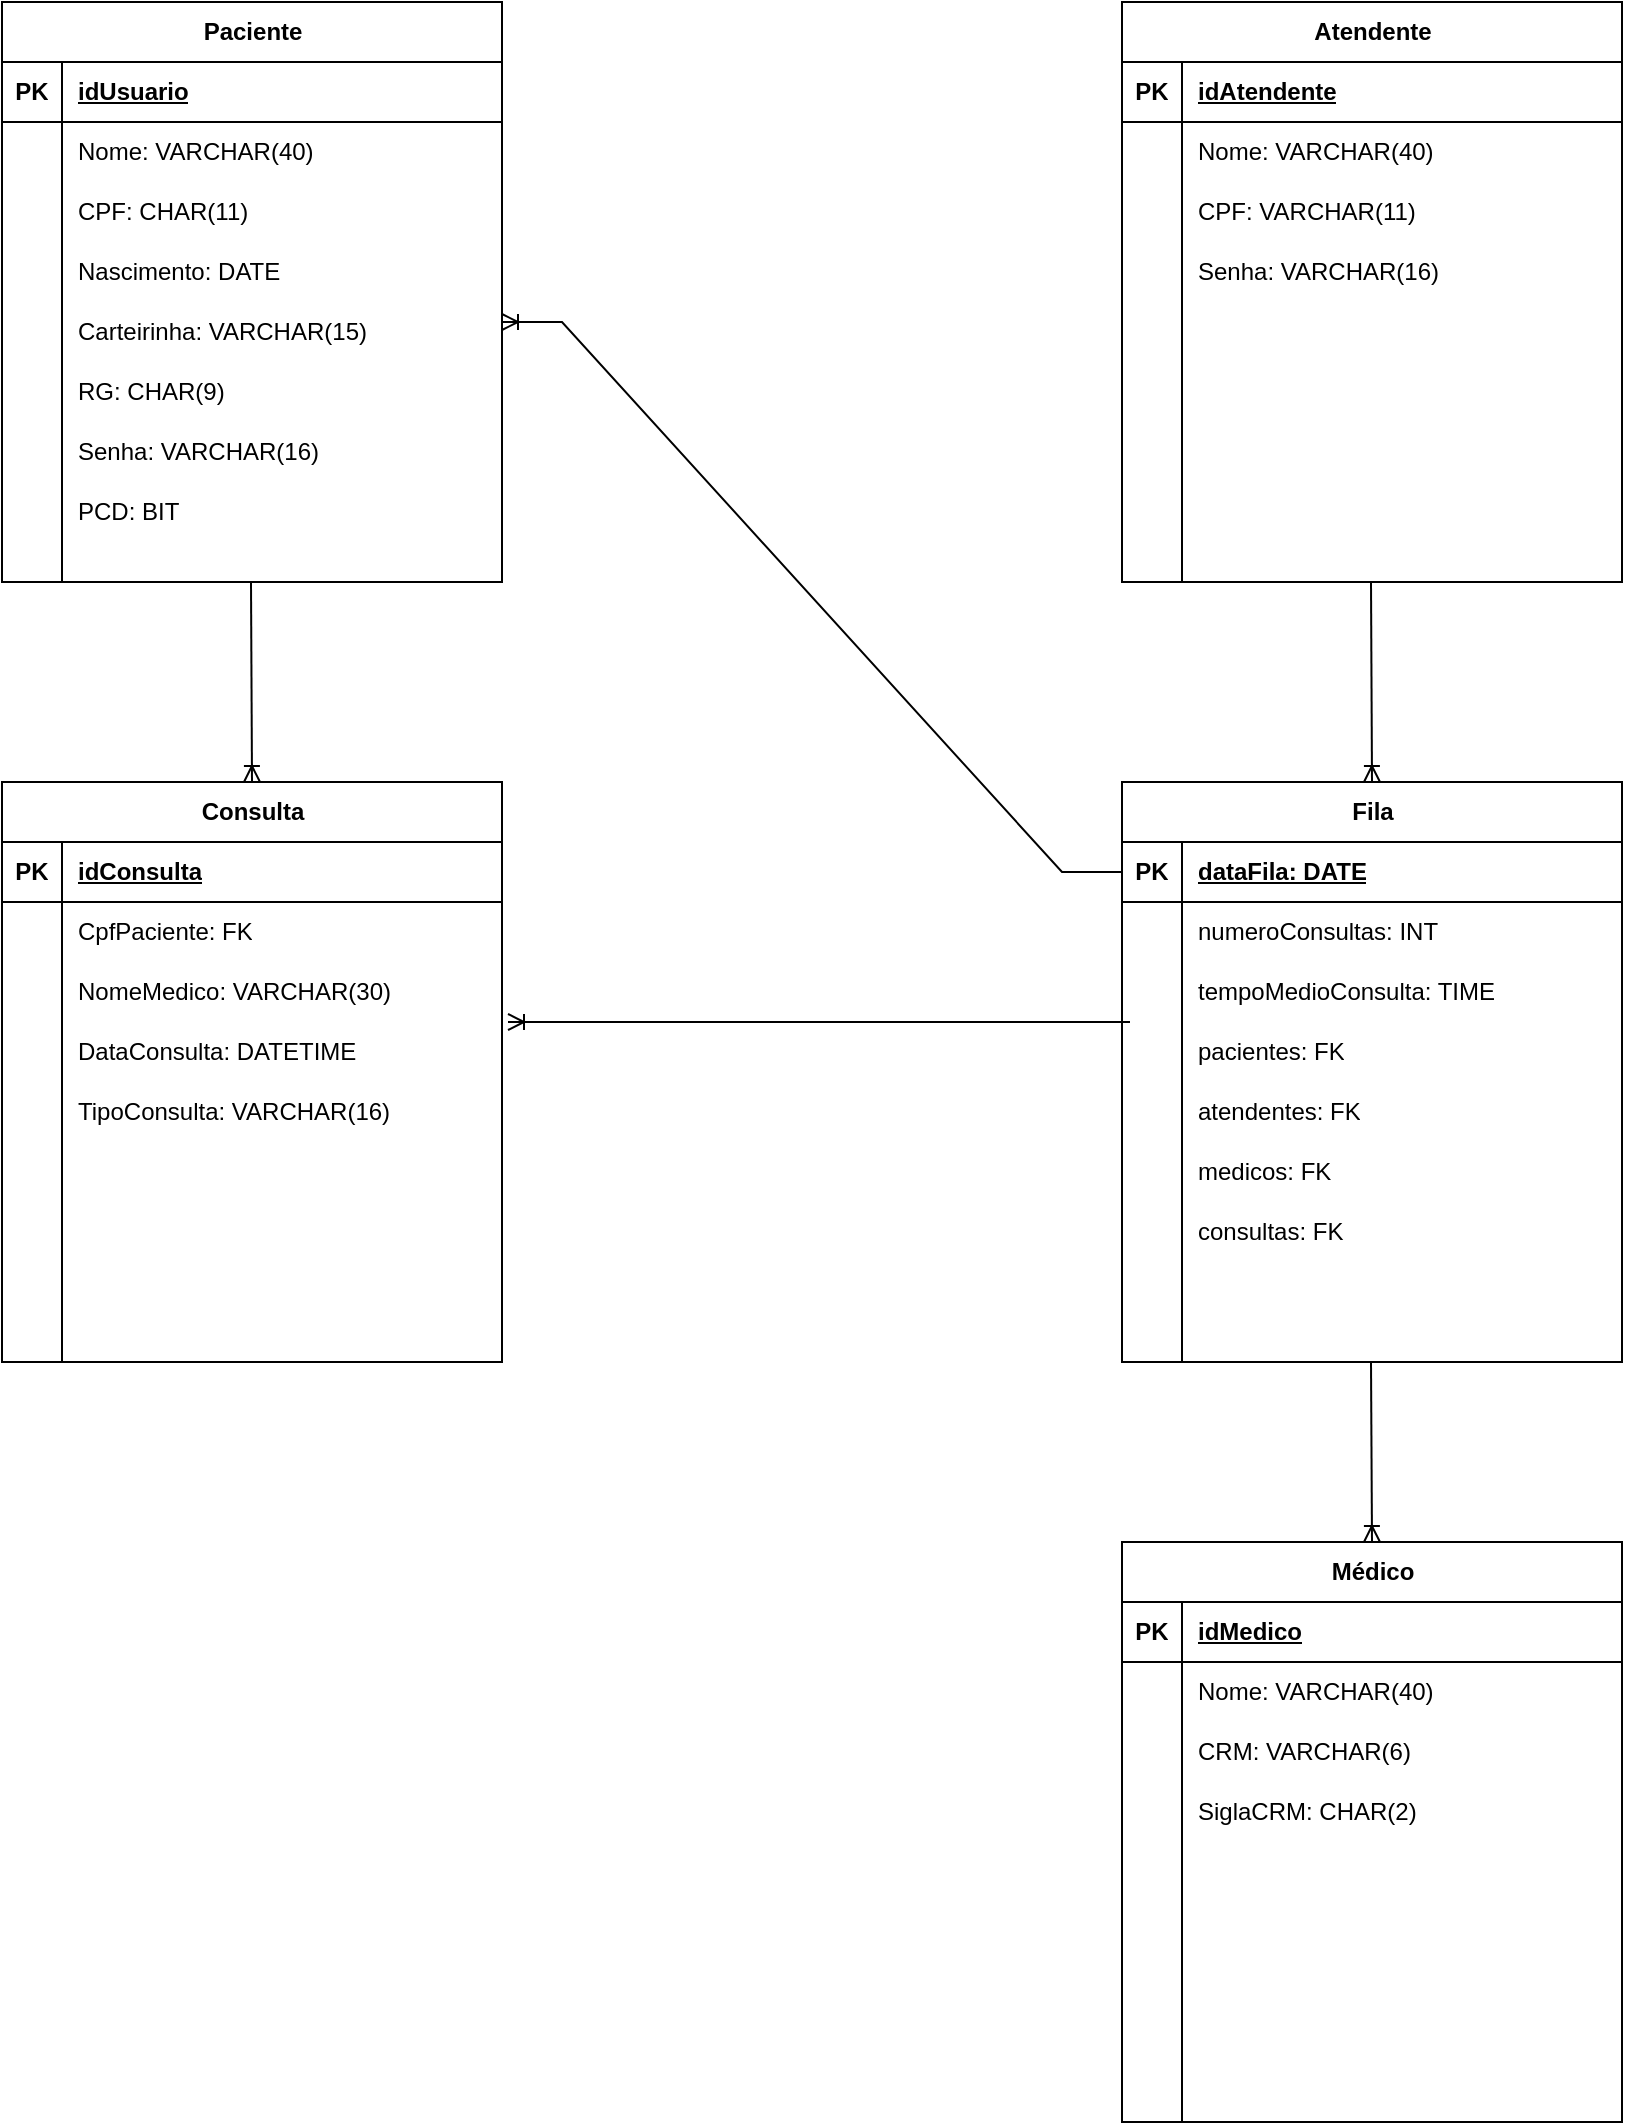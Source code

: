 <mxfile version="24.7.16">
  <diagram name="Página-1" id="vgKkcztiWeYxf9Mb9Ure">
    <mxGraphModel dx="880" dy="426" grid="1" gridSize="10" guides="1" tooltips="1" connect="1" arrows="1" fold="1" page="1" pageScale="1" pageWidth="827" pageHeight="1169" math="0" shadow="0">
      <root>
        <mxCell id="0" />
        <mxCell id="1" parent="0" />
        <mxCell id="CHm89mWX4WNop8F5OH-A-3" value="" style="edgeStyle=entityRelationEdgeStyle;fontSize=12;html=1;endArrow=none;rounded=0;shadow=0;curved=0;flowAnimation=0;jumpStyle=none;strokeWidth=1;startArrow=ERoneToMany;startFill=0;endFill=0;entryX=0.016;entryY=0;entryDx=0;entryDy=0;entryPerimeter=0;exitX=1.012;exitY=0;exitDx=0;exitDy=0;exitPerimeter=0;" edge="1" parent="1" source="Rsq2qWyVtfIDxLRxskpb-81" target="Rsq2qWyVtfIDxLRxskpb-127">
          <mxGeometry width="100" height="100" relative="1" as="geometry">
            <mxPoint x="360" y="520" as="sourcePoint" />
            <mxPoint x="460" y="420" as="targetPoint" />
            <Array as="points">
              <mxPoint x="310" y="460" />
            </Array>
          </mxGeometry>
        </mxCell>
        <mxCell id="Rsq2qWyVtfIDxLRxskpb-33" value="" style="group" parent="1" vertex="1" connectable="0">
          <mxGeometry x="10" y="10" width="250" height="290" as="geometry" />
        </mxCell>
        <mxCell id="Rsq2qWyVtfIDxLRxskpb-1" value="Paciente" style="shape=table;startSize=30;container=1;collapsible=1;childLayout=tableLayout;fixedRows=1;rowLines=0;fontStyle=1;align=center;resizeLast=1;html=1;" parent="Rsq2qWyVtfIDxLRxskpb-33" vertex="1">
          <mxGeometry width="250" height="290" as="geometry" />
        </mxCell>
        <mxCell id="Rsq2qWyVtfIDxLRxskpb-2" value="" style="shape=tableRow;horizontal=0;startSize=0;swimlaneHead=0;swimlaneBody=0;fillColor=none;collapsible=0;dropTarget=0;points=[[0,0.5],[1,0.5]];portConstraint=eastwest;top=0;left=0;right=0;bottom=1;" parent="Rsq2qWyVtfIDxLRxskpb-1" vertex="1">
          <mxGeometry y="30" width="250" height="30" as="geometry" />
        </mxCell>
        <mxCell id="Rsq2qWyVtfIDxLRxskpb-3" value="PK" style="shape=partialRectangle;connectable=0;fillColor=none;top=0;left=0;bottom=0;right=0;fontStyle=1;overflow=hidden;whiteSpace=wrap;html=1;" parent="Rsq2qWyVtfIDxLRxskpb-2" vertex="1">
          <mxGeometry width="30" height="30" as="geometry">
            <mxRectangle width="30" height="30" as="alternateBounds" />
          </mxGeometry>
        </mxCell>
        <mxCell id="Rsq2qWyVtfIDxLRxskpb-4" value="idUsuario" style="shape=partialRectangle;connectable=0;fillColor=none;top=0;left=0;bottom=0;right=0;align=left;spacingLeft=6;fontStyle=5;overflow=hidden;whiteSpace=wrap;html=1;" parent="Rsq2qWyVtfIDxLRxskpb-2" vertex="1">
          <mxGeometry x="30" width="220" height="30" as="geometry">
            <mxRectangle width="220" height="30" as="alternateBounds" />
          </mxGeometry>
        </mxCell>
        <mxCell id="Rsq2qWyVtfIDxLRxskpb-5" value="" style="shape=tableRow;horizontal=0;startSize=0;swimlaneHead=0;swimlaneBody=0;fillColor=none;collapsible=0;dropTarget=0;points=[[0,0.5],[1,0.5]];portConstraint=eastwest;top=0;left=0;right=0;bottom=0;" parent="Rsq2qWyVtfIDxLRxskpb-1" vertex="1">
          <mxGeometry y="60" width="250" height="30" as="geometry" />
        </mxCell>
        <mxCell id="Rsq2qWyVtfIDxLRxskpb-6" value="" style="shape=partialRectangle;connectable=0;fillColor=none;top=0;left=0;bottom=0;right=0;editable=1;overflow=hidden;whiteSpace=wrap;html=1;" parent="Rsq2qWyVtfIDxLRxskpb-5" vertex="1">
          <mxGeometry width="30" height="30" as="geometry">
            <mxRectangle width="30" height="30" as="alternateBounds" />
          </mxGeometry>
        </mxCell>
        <mxCell id="Rsq2qWyVtfIDxLRxskpb-7" value="Nome: VARCHAR(40)" style="shape=partialRectangle;connectable=0;fillColor=none;top=0;left=0;bottom=0;right=0;align=left;spacingLeft=6;overflow=hidden;whiteSpace=wrap;html=1;" parent="Rsq2qWyVtfIDxLRxskpb-5" vertex="1">
          <mxGeometry x="30" width="220" height="30" as="geometry">
            <mxRectangle width="220" height="30" as="alternateBounds" />
          </mxGeometry>
        </mxCell>
        <mxCell id="Rsq2qWyVtfIDxLRxskpb-8" value="" style="shape=tableRow;horizontal=0;startSize=0;swimlaneHead=0;swimlaneBody=0;fillColor=none;collapsible=0;dropTarget=0;points=[[0,0.5],[1,0.5]];portConstraint=eastwest;top=0;left=0;right=0;bottom=0;" parent="Rsq2qWyVtfIDxLRxskpb-1" vertex="1">
          <mxGeometry y="90" width="250" height="30" as="geometry" />
        </mxCell>
        <mxCell id="Rsq2qWyVtfIDxLRxskpb-9" value="" style="shape=partialRectangle;connectable=0;fillColor=none;top=0;left=0;bottom=0;right=0;editable=1;overflow=hidden;whiteSpace=wrap;html=1;" parent="Rsq2qWyVtfIDxLRxskpb-8" vertex="1">
          <mxGeometry width="30" height="30" as="geometry">
            <mxRectangle width="30" height="30" as="alternateBounds" />
          </mxGeometry>
        </mxCell>
        <mxCell id="Rsq2qWyVtfIDxLRxskpb-10" value="CPF: CHAR(11)" style="shape=partialRectangle;connectable=0;fillColor=none;top=0;left=0;bottom=0;right=0;align=left;spacingLeft=6;overflow=hidden;whiteSpace=wrap;html=1;" parent="Rsq2qWyVtfIDxLRxskpb-8" vertex="1">
          <mxGeometry x="30" width="220" height="30" as="geometry">
            <mxRectangle width="220" height="30" as="alternateBounds" />
          </mxGeometry>
        </mxCell>
        <mxCell id="Rsq2qWyVtfIDxLRxskpb-11" value="" style="shape=tableRow;horizontal=0;startSize=0;swimlaneHead=0;swimlaneBody=0;fillColor=none;collapsible=0;dropTarget=0;points=[[0,0.5],[1,0.5]];portConstraint=eastwest;top=0;left=0;right=0;bottom=0;" parent="Rsq2qWyVtfIDxLRxskpb-1" vertex="1">
          <mxGeometry y="120" width="250" height="30" as="geometry" />
        </mxCell>
        <mxCell id="Rsq2qWyVtfIDxLRxskpb-12" value="" style="shape=partialRectangle;connectable=0;fillColor=none;top=0;left=0;bottom=0;right=0;editable=1;overflow=hidden;whiteSpace=wrap;html=1;" parent="Rsq2qWyVtfIDxLRxskpb-11" vertex="1">
          <mxGeometry width="30" height="30" as="geometry">
            <mxRectangle width="30" height="30" as="alternateBounds" />
          </mxGeometry>
        </mxCell>
        <mxCell id="Rsq2qWyVtfIDxLRxskpb-13" value="Nascimento: DATE" style="shape=partialRectangle;connectable=0;fillColor=none;top=0;left=0;bottom=0;right=0;align=left;spacingLeft=6;overflow=hidden;whiteSpace=wrap;html=1;" parent="Rsq2qWyVtfIDxLRxskpb-11" vertex="1">
          <mxGeometry x="30" width="220" height="30" as="geometry">
            <mxRectangle width="220" height="30" as="alternateBounds" />
          </mxGeometry>
        </mxCell>
        <mxCell id="Rsq2qWyVtfIDxLRxskpb-15" value="Carteirinha: VARCHAR(15)" style="shape=partialRectangle;connectable=0;fillColor=none;top=0;left=0;bottom=0;right=0;align=left;spacingLeft=6;overflow=hidden;whiteSpace=wrap;html=1;" parent="Rsq2qWyVtfIDxLRxskpb-33" vertex="1">
          <mxGeometry x="30" y="150" width="220" height="30" as="geometry">
            <mxRectangle width="220" height="30" as="alternateBounds" />
          </mxGeometry>
        </mxCell>
        <mxCell id="Rsq2qWyVtfIDxLRxskpb-16" value="RG: CHAR(9)&lt;span style=&quot;color: rgba(0, 0, 0, 0); font-family: monospace; font-size: 0px; text-wrap: nowrap;&quot;&gt;%3CmxGraphModel%3E%3Croot%3E%3CmxCell%20id%3D%220%22%2F%3E%3CmxCell%20id%3D%221%22%20parent%3D%220%22%2F%3E%3CmxCell%20id%3D%222%22%20value%3D%22Carteirinha%3A%20VARCHAR(15)%22%20style%3D%22shape%3DpartialRectangle%3Bconnectable%3D0%3BfillColor%3Dnone%3Btop%3D0%3Bleft%3D0%3Bbottom%3D0%3Bright%3D0%3Balign%3Dleft%3BspacingLeft%3D6%3Boverflow%3Dhidden%3BwhiteSpace%3Dwrap%3Bhtml%3D1%3B%22%20vertex%3D%221%22%20parent%3D%221%22%3E%3CmxGeometry%20x%3D%2240%22%20y%3D%22160%22%20width%3D%22220%22%20height%3D%2230%22%20as%3D%22geometry%22%3E%3CmxRectangle%20width%3D%22220%22%20height%3D%2230%22%20as%3D%22alternateBounds%22%2F%3E%3C%2FmxGeometry%3E%3C%2FmxCell%3E%3C%2Froot%3E%3C%2FmxGraphModel%3E&lt;/span&gt;" style="shape=partialRectangle;connectable=0;fillColor=none;top=0;left=0;bottom=0;right=0;align=left;spacingLeft=6;overflow=hidden;whiteSpace=wrap;html=1;" parent="Rsq2qWyVtfIDxLRxskpb-33" vertex="1">
          <mxGeometry x="30" y="180" width="220" height="30" as="geometry">
            <mxRectangle width="220" height="30" as="alternateBounds" />
          </mxGeometry>
        </mxCell>
        <mxCell id="Rsq2qWyVtfIDxLRxskpb-17" value="Senha: VARCHAR(16)" style="shape=partialRectangle;connectable=0;fillColor=none;top=0;left=0;bottom=0;right=0;align=left;spacingLeft=6;overflow=hidden;whiteSpace=wrap;html=1;" parent="Rsq2qWyVtfIDxLRxskpb-33" vertex="1">
          <mxGeometry x="30" y="210" width="220" height="30" as="geometry">
            <mxRectangle width="220" height="30" as="alternateBounds" />
          </mxGeometry>
        </mxCell>
        <mxCell id="Rsq2qWyVtfIDxLRxskpb-18" value="" style="endArrow=none;html=1;rounded=0;" parent="Rsq2qWyVtfIDxLRxskpb-33" edge="1">
          <mxGeometry relative="1" as="geometry">
            <mxPoint x="30" y="150" as="sourcePoint" />
            <mxPoint x="30" y="290" as="targetPoint" />
          </mxGeometry>
        </mxCell>
        <mxCell id="Rsq2qWyVtfIDxLRxskpb-151" value="PCD: BIT" style="shape=partialRectangle;connectable=0;fillColor=none;top=0;left=0;bottom=0;right=0;align=left;spacingLeft=6;overflow=hidden;whiteSpace=wrap;html=1;" parent="Rsq2qWyVtfIDxLRxskpb-33" vertex="1">
          <mxGeometry x="30" y="240" width="220" height="30" as="geometry">
            <mxRectangle width="220" height="30" as="alternateBounds" />
          </mxGeometry>
        </mxCell>
        <mxCell id="Rsq2qWyVtfIDxLRxskpb-34" value="" style="group" parent="1" vertex="1" connectable="0">
          <mxGeometry x="570" y="10" width="250" height="290" as="geometry" />
        </mxCell>
        <mxCell id="Rsq2qWyVtfIDxLRxskpb-35" value="Atendente" style="shape=table;startSize=30;container=1;collapsible=1;childLayout=tableLayout;fixedRows=1;rowLines=0;fontStyle=1;align=center;resizeLast=1;html=1;" parent="Rsq2qWyVtfIDxLRxskpb-34" vertex="1">
          <mxGeometry width="250" height="290" as="geometry" />
        </mxCell>
        <mxCell id="Rsq2qWyVtfIDxLRxskpb-36" value="" style="shape=tableRow;horizontal=0;startSize=0;swimlaneHead=0;swimlaneBody=0;fillColor=none;collapsible=0;dropTarget=0;points=[[0,0.5],[1,0.5]];portConstraint=eastwest;top=0;left=0;right=0;bottom=1;" parent="Rsq2qWyVtfIDxLRxskpb-35" vertex="1">
          <mxGeometry y="30" width="250" height="30" as="geometry" />
        </mxCell>
        <mxCell id="Rsq2qWyVtfIDxLRxskpb-37" value="PK" style="shape=partialRectangle;connectable=0;fillColor=none;top=0;left=0;bottom=0;right=0;fontStyle=1;overflow=hidden;whiteSpace=wrap;html=1;" parent="Rsq2qWyVtfIDxLRxskpb-36" vertex="1">
          <mxGeometry width="30" height="30" as="geometry">
            <mxRectangle width="30" height="30" as="alternateBounds" />
          </mxGeometry>
        </mxCell>
        <mxCell id="Rsq2qWyVtfIDxLRxskpb-38" value="idAtendente" style="shape=partialRectangle;connectable=0;fillColor=none;top=0;left=0;bottom=0;right=0;align=left;spacingLeft=6;fontStyle=5;overflow=hidden;whiteSpace=wrap;html=1;" parent="Rsq2qWyVtfIDxLRxskpb-36" vertex="1">
          <mxGeometry x="30" width="220" height="30" as="geometry">
            <mxRectangle width="220" height="30" as="alternateBounds" />
          </mxGeometry>
        </mxCell>
        <mxCell id="Rsq2qWyVtfIDxLRxskpb-39" value="" style="shape=tableRow;horizontal=0;startSize=0;swimlaneHead=0;swimlaneBody=0;fillColor=none;collapsible=0;dropTarget=0;points=[[0,0.5],[1,0.5]];portConstraint=eastwest;top=0;left=0;right=0;bottom=0;" parent="Rsq2qWyVtfIDxLRxskpb-35" vertex="1">
          <mxGeometry y="60" width="250" height="30" as="geometry" />
        </mxCell>
        <mxCell id="Rsq2qWyVtfIDxLRxskpb-40" value="" style="shape=partialRectangle;connectable=0;fillColor=none;top=0;left=0;bottom=0;right=0;editable=1;overflow=hidden;whiteSpace=wrap;html=1;" parent="Rsq2qWyVtfIDxLRxskpb-39" vertex="1">
          <mxGeometry width="30" height="30" as="geometry">
            <mxRectangle width="30" height="30" as="alternateBounds" />
          </mxGeometry>
        </mxCell>
        <mxCell id="Rsq2qWyVtfIDxLRxskpb-41" value="Nome: VARCHAR(40)" style="shape=partialRectangle;connectable=0;fillColor=none;top=0;left=0;bottom=0;right=0;align=left;spacingLeft=6;overflow=hidden;whiteSpace=wrap;html=1;" parent="Rsq2qWyVtfIDxLRxskpb-39" vertex="1">
          <mxGeometry x="30" width="220" height="30" as="geometry">
            <mxRectangle width="220" height="30" as="alternateBounds" />
          </mxGeometry>
        </mxCell>
        <mxCell id="Rsq2qWyVtfIDxLRxskpb-42" value="" style="shape=tableRow;horizontal=0;startSize=0;swimlaneHead=0;swimlaneBody=0;fillColor=none;collapsible=0;dropTarget=0;points=[[0,0.5],[1,0.5]];portConstraint=eastwest;top=0;left=0;right=0;bottom=0;" parent="Rsq2qWyVtfIDxLRxskpb-35" vertex="1">
          <mxGeometry y="90" width="250" height="30" as="geometry" />
        </mxCell>
        <mxCell id="Rsq2qWyVtfIDxLRxskpb-43" value="" style="shape=partialRectangle;connectable=0;fillColor=none;top=0;left=0;bottom=0;right=0;editable=1;overflow=hidden;whiteSpace=wrap;html=1;" parent="Rsq2qWyVtfIDxLRxskpb-42" vertex="1">
          <mxGeometry width="30" height="30" as="geometry">
            <mxRectangle width="30" height="30" as="alternateBounds" />
          </mxGeometry>
        </mxCell>
        <mxCell id="Rsq2qWyVtfIDxLRxskpb-44" value="CPF: VARCHAR(11)" style="shape=partialRectangle;connectable=0;fillColor=none;top=0;left=0;bottom=0;right=0;align=left;spacingLeft=6;overflow=hidden;whiteSpace=wrap;html=1;" parent="Rsq2qWyVtfIDxLRxskpb-42" vertex="1">
          <mxGeometry x="30" width="220" height="30" as="geometry">
            <mxRectangle width="220" height="30" as="alternateBounds" />
          </mxGeometry>
        </mxCell>
        <mxCell id="Rsq2qWyVtfIDxLRxskpb-45" value="" style="shape=tableRow;horizontal=0;startSize=0;swimlaneHead=0;swimlaneBody=0;fillColor=none;collapsible=0;dropTarget=0;points=[[0,0.5],[1,0.5]];portConstraint=eastwest;top=0;left=0;right=0;bottom=0;" parent="Rsq2qWyVtfIDxLRxskpb-35" vertex="1">
          <mxGeometry y="120" width="250" height="30" as="geometry" />
        </mxCell>
        <mxCell id="Rsq2qWyVtfIDxLRxskpb-46" value="" style="shape=partialRectangle;connectable=0;fillColor=none;top=0;left=0;bottom=0;right=0;editable=1;overflow=hidden;whiteSpace=wrap;html=1;" parent="Rsq2qWyVtfIDxLRxskpb-45" vertex="1">
          <mxGeometry width="30" height="30" as="geometry">
            <mxRectangle width="30" height="30" as="alternateBounds" />
          </mxGeometry>
        </mxCell>
        <mxCell id="Rsq2qWyVtfIDxLRxskpb-47" value="Senha: VARCHAR(16)" style="shape=partialRectangle;connectable=0;fillColor=none;top=0;left=0;bottom=0;right=0;align=left;spacingLeft=6;overflow=hidden;whiteSpace=wrap;html=1;" parent="Rsq2qWyVtfIDxLRxskpb-45" vertex="1">
          <mxGeometry x="30" width="220" height="30" as="geometry">
            <mxRectangle width="220" height="30" as="alternateBounds" />
          </mxGeometry>
        </mxCell>
        <mxCell id="Rsq2qWyVtfIDxLRxskpb-51" value="" style="endArrow=none;html=1;rounded=0;" parent="Rsq2qWyVtfIDxLRxskpb-34" edge="1">
          <mxGeometry relative="1" as="geometry">
            <mxPoint x="30" y="150" as="sourcePoint" />
            <mxPoint x="30" y="290" as="targetPoint" />
          </mxGeometry>
        </mxCell>
        <mxCell id="Rsq2qWyVtfIDxLRxskpb-70" value="" style="group" parent="1" vertex="1" connectable="0">
          <mxGeometry x="10" y="400" width="250" height="290" as="geometry" />
        </mxCell>
        <mxCell id="Rsq2qWyVtfIDxLRxskpb-84" value="TipoConsulta: VARCHAR(16)" style="shape=partialRectangle;connectable=0;fillColor=none;top=0;left=0;bottom=0;right=0;align=left;spacingLeft=6;overflow=hidden;whiteSpace=wrap;html=1;" parent="Rsq2qWyVtfIDxLRxskpb-70" vertex="1">
          <mxGeometry x="30" y="150" width="220" height="30" as="geometry">
            <mxRectangle width="220" height="30" as="alternateBounds" />
          </mxGeometry>
        </mxCell>
        <mxCell id="Rsq2qWyVtfIDxLRxskpb-87" value="" style="endArrow=none;html=1;rounded=0;" parent="Rsq2qWyVtfIDxLRxskpb-70" edge="1">
          <mxGeometry relative="1" as="geometry">
            <mxPoint x="30" y="150" as="sourcePoint" />
            <mxPoint x="30" y="290" as="targetPoint" />
          </mxGeometry>
        </mxCell>
        <mxCell id="Rsq2qWyVtfIDxLRxskpb-71" value="Consulta" style="shape=table;startSize=30;container=1;collapsible=1;childLayout=tableLayout;fixedRows=1;rowLines=0;fontStyle=1;align=center;resizeLast=1;html=1;" parent="1" vertex="1">
          <mxGeometry x="10" y="400" width="250" height="290" as="geometry" />
        </mxCell>
        <mxCell id="Rsq2qWyVtfIDxLRxskpb-72" value="" style="shape=tableRow;horizontal=0;startSize=0;swimlaneHead=0;swimlaneBody=0;fillColor=none;collapsible=0;dropTarget=0;points=[[0,0.5],[1,0.5]];portConstraint=eastwest;top=0;left=0;right=0;bottom=1;" parent="Rsq2qWyVtfIDxLRxskpb-71" vertex="1">
          <mxGeometry y="30" width="250" height="30" as="geometry" />
        </mxCell>
        <mxCell id="Rsq2qWyVtfIDxLRxskpb-73" value="PK" style="shape=partialRectangle;connectable=0;fillColor=none;top=0;left=0;bottom=0;right=0;fontStyle=1;overflow=hidden;whiteSpace=wrap;html=1;" parent="Rsq2qWyVtfIDxLRxskpb-72" vertex="1">
          <mxGeometry width="30" height="30" as="geometry">
            <mxRectangle width="30" height="30" as="alternateBounds" />
          </mxGeometry>
        </mxCell>
        <mxCell id="Rsq2qWyVtfIDxLRxskpb-74" value="idConsulta" style="shape=partialRectangle;connectable=0;fillColor=none;top=0;left=0;bottom=0;right=0;align=left;spacingLeft=6;fontStyle=5;overflow=hidden;whiteSpace=wrap;html=1;" parent="Rsq2qWyVtfIDxLRxskpb-72" vertex="1">
          <mxGeometry x="30" width="220" height="30" as="geometry">
            <mxRectangle width="220" height="30" as="alternateBounds" />
          </mxGeometry>
        </mxCell>
        <mxCell id="Rsq2qWyVtfIDxLRxskpb-75" value="" style="shape=tableRow;horizontal=0;startSize=0;swimlaneHead=0;swimlaneBody=0;fillColor=none;collapsible=0;dropTarget=0;points=[[0,0.5],[1,0.5]];portConstraint=eastwest;top=0;left=0;right=0;bottom=0;" parent="Rsq2qWyVtfIDxLRxskpb-71" vertex="1">
          <mxGeometry y="60" width="250" height="30" as="geometry" />
        </mxCell>
        <mxCell id="Rsq2qWyVtfIDxLRxskpb-76" value="" style="shape=partialRectangle;connectable=0;fillColor=none;top=0;left=0;bottom=0;right=0;editable=1;overflow=hidden;whiteSpace=wrap;html=1;" parent="Rsq2qWyVtfIDxLRxskpb-75" vertex="1">
          <mxGeometry width="30" height="30" as="geometry">
            <mxRectangle width="30" height="30" as="alternateBounds" />
          </mxGeometry>
        </mxCell>
        <mxCell id="Rsq2qWyVtfIDxLRxskpb-77" value="CpfPaciente: FK" style="shape=partialRectangle;connectable=0;fillColor=none;top=0;left=0;bottom=0;right=0;align=left;spacingLeft=6;overflow=hidden;whiteSpace=wrap;html=1;" parent="Rsq2qWyVtfIDxLRxskpb-75" vertex="1">
          <mxGeometry x="30" width="220" height="30" as="geometry">
            <mxRectangle width="220" height="30" as="alternateBounds" />
          </mxGeometry>
        </mxCell>
        <mxCell id="Rsq2qWyVtfIDxLRxskpb-78" value="" style="shape=tableRow;horizontal=0;startSize=0;swimlaneHead=0;swimlaneBody=0;fillColor=none;collapsible=0;dropTarget=0;points=[[0,0.5],[1,0.5]];portConstraint=eastwest;top=0;left=0;right=0;bottom=0;" parent="Rsq2qWyVtfIDxLRxskpb-71" vertex="1">
          <mxGeometry y="90" width="250" height="30" as="geometry" />
        </mxCell>
        <mxCell id="Rsq2qWyVtfIDxLRxskpb-79" value="" style="shape=partialRectangle;connectable=0;fillColor=none;top=0;left=0;bottom=0;right=0;editable=1;overflow=hidden;whiteSpace=wrap;html=1;" parent="Rsq2qWyVtfIDxLRxskpb-78" vertex="1">
          <mxGeometry width="30" height="30" as="geometry">
            <mxRectangle width="30" height="30" as="alternateBounds" />
          </mxGeometry>
        </mxCell>
        <mxCell id="Rsq2qWyVtfIDxLRxskpb-80" value="NomeMedico: VARCHAR(30)" style="shape=partialRectangle;connectable=0;fillColor=none;top=0;left=0;bottom=0;right=0;align=left;spacingLeft=6;overflow=hidden;whiteSpace=wrap;html=1;" parent="Rsq2qWyVtfIDxLRxskpb-78" vertex="1">
          <mxGeometry x="30" width="220" height="30" as="geometry">
            <mxRectangle width="220" height="30" as="alternateBounds" />
          </mxGeometry>
        </mxCell>
        <mxCell id="Rsq2qWyVtfIDxLRxskpb-81" value="" style="shape=tableRow;horizontal=0;startSize=0;swimlaneHead=0;swimlaneBody=0;fillColor=none;collapsible=0;dropTarget=0;points=[[0,0.5],[1,0.5]];portConstraint=eastwest;top=0;left=0;right=0;bottom=0;" parent="Rsq2qWyVtfIDxLRxskpb-71" vertex="1">
          <mxGeometry y="120" width="250" height="30" as="geometry" />
        </mxCell>
        <mxCell id="Rsq2qWyVtfIDxLRxskpb-82" value="" style="shape=partialRectangle;connectable=0;fillColor=none;top=0;left=0;bottom=0;right=0;editable=1;overflow=hidden;whiteSpace=wrap;html=1;" parent="Rsq2qWyVtfIDxLRxskpb-81" vertex="1">
          <mxGeometry width="30" height="30" as="geometry">
            <mxRectangle width="30" height="30" as="alternateBounds" />
          </mxGeometry>
        </mxCell>
        <mxCell id="Rsq2qWyVtfIDxLRxskpb-83" value="DataConsulta: DATETIME" style="shape=partialRectangle;connectable=0;fillColor=none;top=0;left=0;bottom=0;right=0;align=left;spacingLeft=6;overflow=hidden;whiteSpace=wrap;html=1;" parent="Rsq2qWyVtfIDxLRxskpb-81" vertex="1">
          <mxGeometry x="30" width="220" height="30" as="geometry">
            <mxRectangle width="220" height="30" as="alternateBounds" />
          </mxGeometry>
        </mxCell>
        <mxCell id="Rsq2qWyVtfIDxLRxskpb-114" value="" style="group" parent="1" vertex="1" connectable="0">
          <mxGeometry x="570" y="400" width="250" height="290" as="geometry" />
        </mxCell>
        <mxCell id="Rsq2qWyVtfIDxLRxskpb-115" value="atendentes: FK" style="shape=partialRectangle;connectable=0;fillColor=none;top=0;left=0;bottom=0;right=0;align=left;spacingLeft=6;overflow=hidden;whiteSpace=wrap;html=1;" parent="Rsq2qWyVtfIDxLRxskpb-114" vertex="1">
          <mxGeometry x="30" y="150" width="220" height="30" as="geometry">
            <mxRectangle width="220" height="30" as="alternateBounds" />
          </mxGeometry>
        </mxCell>
        <mxCell id="Rsq2qWyVtfIDxLRxskpb-116" value="" style="endArrow=none;html=1;rounded=0;" parent="Rsq2qWyVtfIDxLRxskpb-114" edge="1">
          <mxGeometry relative="1" as="geometry">
            <mxPoint x="30" y="150" as="sourcePoint" />
            <mxPoint x="30" y="290" as="targetPoint" />
          </mxGeometry>
        </mxCell>
        <mxCell id="Rsq2qWyVtfIDxLRxskpb-130" value="medicos: FK" style="shape=partialRectangle;connectable=0;fillColor=none;top=0;left=0;bottom=0;right=0;align=left;spacingLeft=6;overflow=hidden;whiteSpace=wrap;html=1;" parent="Rsq2qWyVtfIDxLRxskpb-114" vertex="1">
          <mxGeometry x="30" y="180" width="220" height="30" as="geometry">
            <mxRectangle width="220" height="30" as="alternateBounds" />
          </mxGeometry>
        </mxCell>
        <mxCell id="Rsq2qWyVtfIDxLRxskpb-131" value="consultas: FK" style="shape=partialRectangle;connectable=0;fillColor=none;top=0;left=0;bottom=0;right=0;align=left;spacingLeft=6;overflow=hidden;whiteSpace=wrap;html=1;" parent="Rsq2qWyVtfIDxLRxskpb-114" vertex="1">
          <mxGeometry x="30" y="210" width="220" height="30" as="geometry">
            <mxRectangle width="220" height="30" as="alternateBounds" />
          </mxGeometry>
        </mxCell>
        <mxCell id="Rsq2qWyVtfIDxLRxskpb-117" value="Fila" style="shape=table;startSize=30;container=1;collapsible=1;childLayout=tableLayout;fixedRows=1;rowLines=0;fontStyle=1;align=center;resizeLast=1;html=1;" parent="1" vertex="1">
          <mxGeometry x="570" y="400" width="250" height="290" as="geometry" />
        </mxCell>
        <mxCell id="Rsq2qWyVtfIDxLRxskpb-118" value="" style="shape=tableRow;horizontal=0;startSize=0;swimlaneHead=0;swimlaneBody=0;fillColor=none;collapsible=0;dropTarget=0;points=[[0,0.5],[1,0.5]];portConstraint=eastwest;top=0;left=0;right=0;bottom=1;" parent="Rsq2qWyVtfIDxLRxskpb-117" vertex="1">
          <mxGeometry y="30" width="250" height="30" as="geometry" />
        </mxCell>
        <mxCell id="Rsq2qWyVtfIDxLRxskpb-119" value="PK" style="shape=partialRectangle;connectable=0;fillColor=none;top=0;left=0;bottom=0;right=0;fontStyle=1;overflow=hidden;whiteSpace=wrap;html=1;" parent="Rsq2qWyVtfIDxLRxskpb-118" vertex="1">
          <mxGeometry width="30" height="30" as="geometry">
            <mxRectangle width="30" height="30" as="alternateBounds" />
          </mxGeometry>
        </mxCell>
        <mxCell id="Rsq2qWyVtfIDxLRxskpb-120" value="dataFila: DATE" style="shape=partialRectangle;connectable=0;fillColor=none;top=0;left=0;bottom=0;right=0;align=left;spacingLeft=6;fontStyle=5;overflow=hidden;whiteSpace=wrap;html=1;" parent="Rsq2qWyVtfIDxLRxskpb-118" vertex="1">
          <mxGeometry x="30" width="220" height="30" as="geometry">
            <mxRectangle width="220" height="30" as="alternateBounds" />
          </mxGeometry>
        </mxCell>
        <mxCell id="Rsq2qWyVtfIDxLRxskpb-121" value="" style="shape=tableRow;horizontal=0;startSize=0;swimlaneHead=0;swimlaneBody=0;fillColor=none;collapsible=0;dropTarget=0;points=[[0,0.5],[1,0.5]];portConstraint=eastwest;top=0;left=0;right=0;bottom=0;" parent="Rsq2qWyVtfIDxLRxskpb-117" vertex="1">
          <mxGeometry y="60" width="250" height="30" as="geometry" />
        </mxCell>
        <mxCell id="Rsq2qWyVtfIDxLRxskpb-122" value="" style="shape=partialRectangle;connectable=0;fillColor=none;top=0;left=0;bottom=0;right=0;editable=1;overflow=hidden;whiteSpace=wrap;html=1;" parent="Rsq2qWyVtfIDxLRxskpb-121" vertex="1">
          <mxGeometry width="30" height="30" as="geometry">
            <mxRectangle width="30" height="30" as="alternateBounds" />
          </mxGeometry>
        </mxCell>
        <mxCell id="Rsq2qWyVtfIDxLRxskpb-123" value="numeroConsultas: INT" style="shape=partialRectangle;connectable=0;fillColor=none;top=0;left=0;bottom=0;right=0;align=left;spacingLeft=6;overflow=hidden;whiteSpace=wrap;html=1;" parent="Rsq2qWyVtfIDxLRxskpb-121" vertex="1">
          <mxGeometry x="30" width="220" height="30" as="geometry">
            <mxRectangle width="220" height="30" as="alternateBounds" />
          </mxGeometry>
        </mxCell>
        <mxCell id="Rsq2qWyVtfIDxLRxskpb-124" value="" style="shape=tableRow;horizontal=0;startSize=0;swimlaneHead=0;swimlaneBody=0;fillColor=none;collapsible=0;dropTarget=0;points=[[0,0.5],[1,0.5]];portConstraint=eastwest;top=0;left=0;right=0;bottom=0;" parent="Rsq2qWyVtfIDxLRxskpb-117" vertex="1">
          <mxGeometry y="90" width="250" height="30" as="geometry" />
        </mxCell>
        <mxCell id="Rsq2qWyVtfIDxLRxskpb-125" value="" style="shape=partialRectangle;connectable=0;fillColor=none;top=0;left=0;bottom=0;right=0;editable=1;overflow=hidden;whiteSpace=wrap;html=1;" parent="Rsq2qWyVtfIDxLRxskpb-124" vertex="1">
          <mxGeometry width="30" height="30" as="geometry">
            <mxRectangle width="30" height="30" as="alternateBounds" />
          </mxGeometry>
        </mxCell>
        <mxCell id="Rsq2qWyVtfIDxLRxskpb-126" value="tempoMedioConsulta: TIME" style="shape=partialRectangle;connectable=0;fillColor=none;top=0;left=0;bottom=0;right=0;align=left;spacingLeft=6;overflow=hidden;whiteSpace=wrap;html=1;" parent="Rsq2qWyVtfIDxLRxskpb-124" vertex="1">
          <mxGeometry x="30" width="220" height="30" as="geometry">
            <mxRectangle width="220" height="30" as="alternateBounds" />
          </mxGeometry>
        </mxCell>
        <mxCell id="Rsq2qWyVtfIDxLRxskpb-127" value="" style="shape=tableRow;horizontal=0;startSize=0;swimlaneHead=0;swimlaneBody=0;fillColor=none;collapsible=0;dropTarget=0;points=[[0,0.5],[1,0.5]];portConstraint=eastwest;top=0;left=0;right=0;bottom=0;" parent="Rsq2qWyVtfIDxLRxskpb-117" vertex="1">
          <mxGeometry y="120" width="250" height="30" as="geometry" />
        </mxCell>
        <mxCell id="Rsq2qWyVtfIDxLRxskpb-128" value="" style="shape=partialRectangle;connectable=0;fillColor=none;top=0;left=0;bottom=0;right=0;editable=1;overflow=hidden;whiteSpace=wrap;html=1;" parent="Rsq2qWyVtfIDxLRxskpb-127" vertex="1">
          <mxGeometry width="30" height="30" as="geometry">
            <mxRectangle width="30" height="30" as="alternateBounds" />
          </mxGeometry>
        </mxCell>
        <mxCell id="Rsq2qWyVtfIDxLRxskpb-129" value="pacientes: FK" style="shape=partialRectangle;connectable=0;fillColor=none;top=0;left=0;bottom=0;right=0;align=left;spacingLeft=6;overflow=hidden;whiteSpace=wrap;html=1;" parent="Rsq2qWyVtfIDxLRxskpb-127" vertex="1">
          <mxGeometry x="30" width="220" height="30" as="geometry">
            <mxRectangle width="220" height="30" as="alternateBounds" />
          </mxGeometry>
        </mxCell>
        <mxCell id="Rsq2qWyVtfIDxLRxskpb-133" value="" style="group" parent="1" vertex="1" connectable="0">
          <mxGeometry x="570" y="780" width="250" height="290" as="geometry" />
        </mxCell>
        <mxCell id="Rsq2qWyVtfIDxLRxskpb-134" value="Médico" style="shape=table;startSize=30;container=1;collapsible=1;childLayout=tableLayout;fixedRows=1;rowLines=0;fontStyle=1;align=center;resizeLast=1;html=1;" parent="Rsq2qWyVtfIDxLRxskpb-133" vertex="1">
          <mxGeometry width="250" height="290" as="geometry" />
        </mxCell>
        <mxCell id="Rsq2qWyVtfIDxLRxskpb-135" value="" style="shape=tableRow;horizontal=0;startSize=0;swimlaneHead=0;swimlaneBody=0;fillColor=none;collapsible=0;dropTarget=0;points=[[0,0.5],[1,0.5]];portConstraint=eastwest;top=0;left=0;right=0;bottom=1;" parent="Rsq2qWyVtfIDxLRxskpb-134" vertex="1">
          <mxGeometry y="30" width="250" height="30" as="geometry" />
        </mxCell>
        <mxCell id="Rsq2qWyVtfIDxLRxskpb-136" value="PK" style="shape=partialRectangle;connectable=0;fillColor=none;top=0;left=0;bottom=0;right=0;fontStyle=1;overflow=hidden;whiteSpace=wrap;html=1;" parent="Rsq2qWyVtfIDxLRxskpb-135" vertex="1">
          <mxGeometry width="30" height="30" as="geometry">
            <mxRectangle width="30" height="30" as="alternateBounds" />
          </mxGeometry>
        </mxCell>
        <mxCell id="Rsq2qWyVtfIDxLRxskpb-137" value="idMedico" style="shape=partialRectangle;connectable=0;fillColor=none;top=0;left=0;bottom=0;right=0;align=left;spacingLeft=6;fontStyle=5;overflow=hidden;whiteSpace=wrap;html=1;" parent="Rsq2qWyVtfIDxLRxskpb-135" vertex="1">
          <mxGeometry x="30" width="220" height="30" as="geometry">
            <mxRectangle width="220" height="30" as="alternateBounds" />
          </mxGeometry>
        </mxCell>
        <mxCell id="Rsq2qWyVtfIDxLRxskpb-138" value="" style="shape=tableRow;horizontal=0;startSize=0;swimlaneHead=0;swimlaneBody=0;fillColor=none;collapsible=0;dropTarget=0;points=[[0,0.5],[1,0.5]];portConstraint=eastwest;top=0;left=0;right=0;bottom=0;" parent="Rsq2qWyVtfIDxLRxskpb-134" vertex="1">
          <mxGeometry y="60" width="250" height="30" as="geometry" />
        </mxCell>
        <mxCell id="Rsq2qWyVtfIDxLRxskpb-139" value="" style="shape=partialRectangle;connectable=0;fillColor=none;top=0;left=0;bottom=0;right=0;editable=1;overflow=hidden;whiteSpace=wrap;html=1;" parent="Rsq2qWyVtfIDxLRxskpb-138" vertex="1">
          <mxGeometry width="30" height="30" as="geometry">
            <mxRectangle width="30" height="30" as="alternateBounds" />
          </mxGeometry>
        </mxCell>
        <mxCell id="Rsq2qWyVtfIDxLRxskpb-140" value="Nome: VARCHAR(40)" style="shape=partialRectangle;connectable=0;fillColor=none;top=0;left=0;bottom=0;right=0;align=left;spacingLeft=6;overflow=hidden;whiteSpace=wrap;html=1;" parent="Rsq2qWyVtfIDxLRxskpb-138" vertex="1">
          <mxGeometry x="30" width="220" height="30" as="geometry">
            <mxRectangle width="220" height="30" as="alternateBounds" />
          </mxGeometry>
        </mxCell>
        <mxCell id="Rsq2qWyVtfIDxLRxskpb-141" value="" style="shape=tableRow;horizontal=0;startSize=0;swimlaneHead=0;swimlaneBody=0;fillColor=none;collapsible=0;dropTarget=0;points=[[0,0.5],[1,0.5]];portConstraint=eastwest;top=0;left=0;right=0;bottom=0;" parent="Rsq2qWyVtfIDxLRxskpb-134" vertex="1">
          <mxGeometry y="90" width="250" height="30" as="geometry" />
        </mxCell>
        <mxCell id="Rsq2qWyVtfIDxLRxskpb-142" value="" style="shape=partialRectangle;connectable=0;fillColor=none;top=0;left=0;bottom=0;right=0;editable=1;overflow=hidden;whiteSpace=wrap;html=1;" parent="Rsq2qWyVtfIDxLRxskpb-141" vertex="1">
          <mxGeometry width="30" height="30" as="geometry">
            <mxRectangle width="30" height="30" as="alternateBounds" />
          </mxGeometry>
        </mxCell>
        <mxCell id="Rsq2qWyVtfIDxLRxskpb-143" value="CRM: VARCHAR(6)" style="shape=partialRectangle;connectable=0;fillColor=none;top=0;left=0;bottom=0;right=0;align=left;spacingLeft=6;overflow=hidden;whiteSpace=wrap;html=1;" parent="Rsq2qWyVtfIDxLRxskpb-141" vertex="1">
          <mxGeometry x="30" width="220" height="30" as="geometry">
            <mxRectangle width="220" height="30" as="alternateBounds" />
          </mxGeometry>
        </mxCell>
        <mxCell id="Rsq2qWyVtfIDxLRxskpb-144" value="" style="shape=tableRow;horizontal=0;startSize=0;swimlaneHead=0;swimlaneBody=0;fillColor=none;collapsible=0;dropTarget=0;points=[[0,0.5],[1,0.5]];portConstraint=eastwest;top=0;left=0;right=0;bottom=0;" parent="Rsq2qWyVtfIDxLRxskpb-134" vertex="1">
          <mxGeometry y="120" width="250" height="30" as="geometry" />
        </mxCell>
        <mxCell id="Rsq2qWyVtfIDxLRxskpb-145" value="" style="shape=partialRectangle;connectable=0;fillColor=none;top=0;left=0;bottom=0;right=0;editable=1;overflow=hidden;whiteSpace=wrap;html=1;" parent="Rsq2qWyVtfIDxLRxskpb-144" vertex="1">
          <mxGeometry width="30" height="30" as="geometry">
            <mxRectangle width="30" height="30" as="alternateBounds" />
          </mxGeometry>
        </mxCell>
        <mxCell id="Rsq2qWyVtfIDxLRxskpb-146" value="SiglaCRM: CHAR(2)" style="shape=partialRectangle;connectable=0;fillColor=none;top=0;left=0;bottom=0;right=0;align=left;spacingLeft=6;overflow=hidden;whiteSpace=wrap;html=1;" parent="Rsq2qWyVtfIDxLRxskpb-144" vertex="1">
          <mxGeometry x="30" width="220" height="30" as="geometry">
            <mxRectangle width="220" height="30" as="alternateBounds" />
          </mxGeometry>
        </mxCell>
        <mxCell id="Rsq2qWyVtfIDxLRxskpb-147" value="" style="shape=partialRectangle;connectable=0;fillColor=none;top=0;left=0;bottom=0;right=0;align=left;spacingLeft=6;overflow=hidden;whiteSpace=wrap;html=1;" parent="Rsq2qWyVtfIDxLRxskpb-133" vertex="1">
          <mxGeometry x="30" y="150" width="220" height="30" as="geometry">
            <mxRectangle width="220" height="30" as="alternateBounds" />
          </mxGeometry>
        </mxCell>
        <mxCell id="Rsq2qWyVtfIDxLRxskpb-150" value="" style="endArrow=none;html=1;rounded=0;" parent="Rsq2qWyVtfIDxLRxskpb-133" edge="1">
          <mxGeometry relative="1" as="geometry">
            <mxPoint x="30" y="150" as="sourcePoint" />
            <mxPoint x="30" y="290" as="targetPoint" />
          </mxGeometry>
        </mxCell>
        <mxCell id="CHm89mWX4WNop8F5OH-A-5" value="" style="endArrow=ERoneToMany;html=1;rounded=0;endFill=0;entryX=0.5;entryY=0;entryDx=0;entryDy=0;" edge="1" parent="1" target="Rsq2qWyVtfIDxLRxskpb-71">
          <mxGeometry relative="1" as="geometry">
            <mxPoint x="134.5" y="300" as="sourcePoint" />
            <mxPoint x="134.5" y="390" as="targetPoint" />
          </mxGeometry>
        </mxCell>
        <mxCell id="CHm89mWX4WNop8F5OH-A-10" value="" style="edgeStyle=entityRelationEdgeStyle;fontSize=12;html=1;endArrow=none;endFill=0;rounded=0;entryX=0;entryY=0.5;entryDx=0;entryDy=0;startArrow=ERoneToMany;startFill=0;" edge="1" parent="1" target="Rsq2qWyVtfIDxLRxskpb-118">
          <mxGeometry width="100" height="100" relative="1" as="geometry">
            <mxPoint x="260" y="170" as="sourcePoint" />
            <mxPoint x="460" y="320" as="targetPoint" />
          </mxGeometry>
        </mxCell>
        <mxCell id="CHm89mWX4WNop8F5OH-A-11" value="" style="endArrow=ERoneToMany;html=1;rounded=0;endFill=0;entryX=0.5;entryY=0;entryDx=0;entryDy=0;" edge="1" parent="1" target="Rsq2qWyVtfIDxLRxskpb-134">
          <mxGeometry relative="1" as="geometry">
            <mxPoint x="694.5" y="690" as="sourcePoint" />
            <mxPoint x="695" y="770" as="targetPoint" />
          </mxGeometry>
        </mxCell>
        <mxCell id="CHm89mWX4WNop8F5OH-A-13" value="" style="endArrow=ERoneToMany;html=1;rounded=0;endFill=0;entryX=0.5;entryY=0;entryDx=0;entryDy=0;" edge="1" parent="1">
          <mxGeometry relative="1" as="geometry">
            <mxPoint x="694.5" y="300" as="sourcePoint" />
            <mxPoint x="695" y="400" as="targetPoint" />
          </mxGeometry>
        </mxCell>
      </root>
    </mxGraphModel>
  </diagram>
</mxfile>
